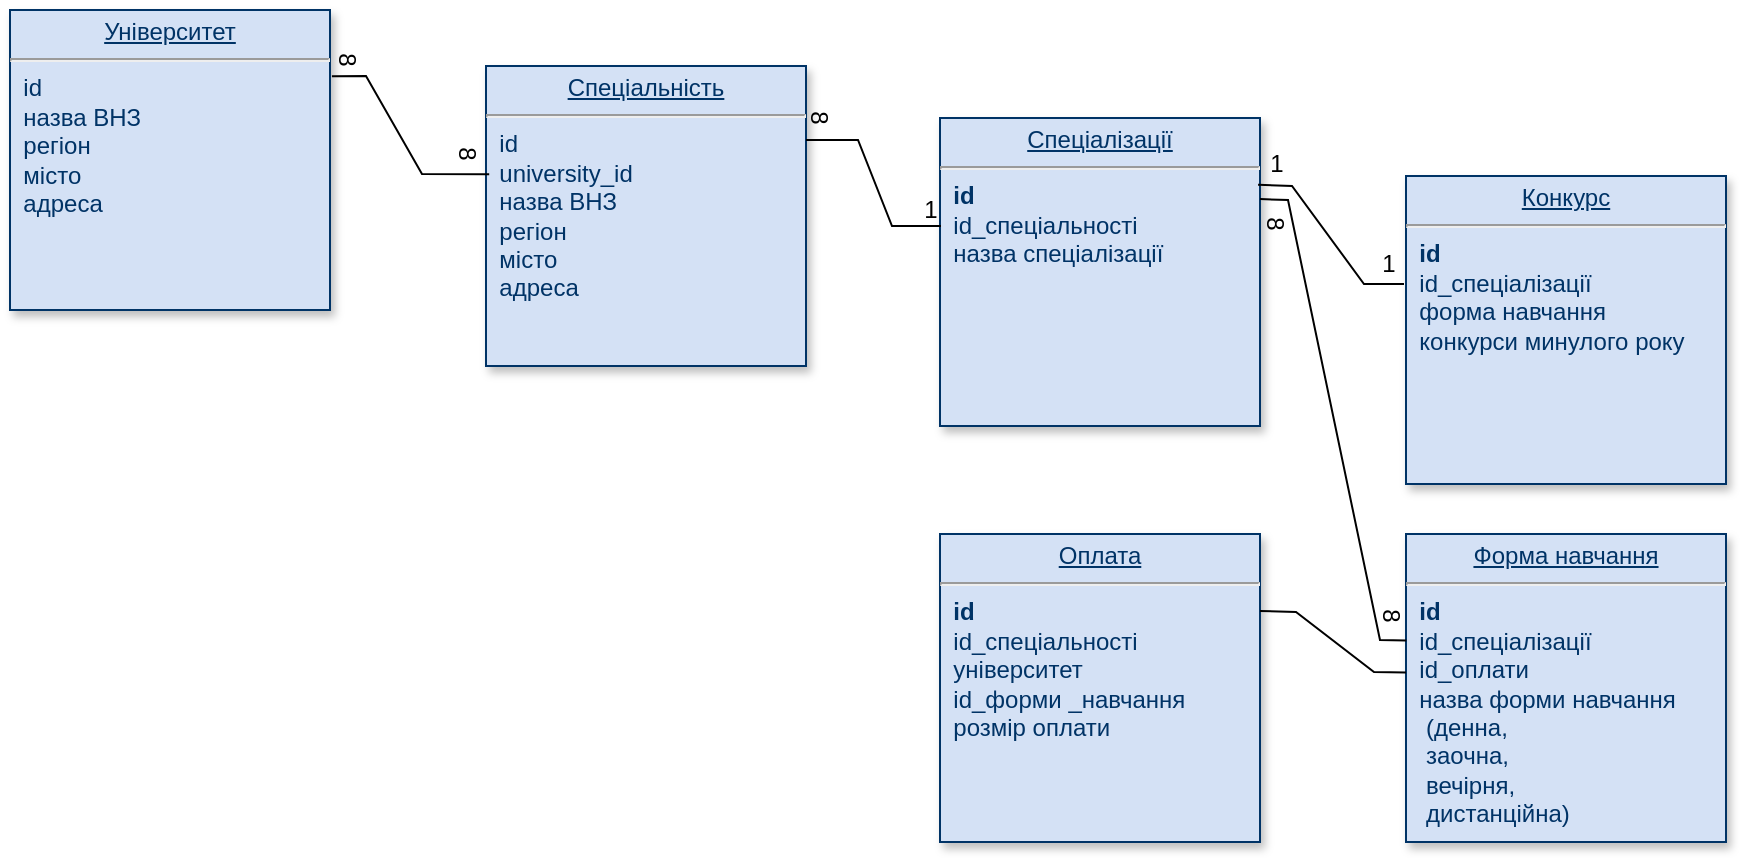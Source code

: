 <mxfile version="22.0.4" type="github">
  <diagram name="Page-1" id="efa7a0a1-bf9b-a30e-e6df-94a7791c09e9">
    <mxGraphModel dx="1543" dy="1092" grid="0" gridSize="10" guides="1" tooltips="1" connect="1" arrows="1" fold="1" page="0" pageScale="1" pageWidth="826" pageHeight="1169" background="none" math="0" shadow="0">
      <root>
        <mxCell id="0" />
        <mxCell id="1" parent="0" />
        <mxCell id="24" value="&lt;p style=&quot;margin: 0px; margin-top: 4px; text-align: center; text-decoration: underline;&quot;&gt;Університет&lt;/p&gt;&lt;hr&gt;&lt;span style=&quot;background-color: initial;&quot;&gt;&amp;nbsp;&amp;nbsp;&lt;/span&gt;id&lt;b&gt;&lt;br&gt;&lt;/b&gt;&lt;span style=&quot;background-color: initial;&quot;&gt;&amp;nbsp; назва ВНЗ&lt;/span&gt;&lt;br&gt;&lt;span style=&quot;background-color: initial;&quot;&gt;&amp;nbsp; регіон&lt;/span&gt;&lt;br&gt;&lt;span style=&quot;background-color: initial;&quot;&gt;&amp;nbsp; місто&lt;/span&gt;&lt;br&gt;&lt;div style=&quot;&quot;&gt;&lt;span style=&quot;background-color: initial;&quot;&gt;&amp;nbsp; адреса&lt;br&gt;&lt;/span&gt;&lt;/div&gt;" style="verticalAlign=top;align=left;overflow=fill;fontSize=12;fontFamily=Helvetica;html=1;strokeColor=#003366;shadow=1;fillColor=#D4E1F5;fontColor=#003366" parent="1" vertex="1">
          <mxGeometry x="-66.0" y="-135.0" width="160" height="150" as="geometry" />
        </mxCell>
        <mxCell id="h30Kpubxtcf0mwcJ9HK3-26" value="&lt;p style=&quot;margin: 0px; margin-top: 4px; text-align: center; text-decoration: underline;&quot;&gt;Конкурс&lt;/p&gt;&lt;hr&gt;&amp;nbsp; &lt;b&gt;id&lt;br&gt;&lt;/b&gt;&amp;nbsp; id_спеціалізації&lt;br&gt;&amp;nbsp;&amp;nbsp;форма навчання&lt;br&gt;&amp;nbsp;&amp;nbsp;конкурси минулого року" style="verticalAlign=top;align=left;overflow=fill;fontSize=12;fontFamily=Helvetica;html=1;strokeColor=#003366;shadow=1;fillColor=#D4E1F5;fontColor=#003366" parent="1" vertex="1">
          <mxGeometry x="632" y="-52" width="160" height="154" as="geometry" />
        </mxCell>
        <mxCell id="h30Kpubxtcf0mwcJ9HK3-27" value="&lt;p style=&quot;margin: 0px; margin-top: 4px; text-align: center; text-decoration: underline;&quot;&gt;Спеціалізації&lt;/p&gt;&lt;hr&gt;&amp;nbsp; &lt;b&gt;id&lt;/b&gt;&lt;br&gt;&amp;nbsp; id_спеціальності&lt;br&gt;&amp;nbsp;&amp;nbsp;назва спеціалізації" style="verticalAlign=top;align=left;overflow=fill;fontSize=12;fontFamily=Helvetica;html=1;strokeColor=#003366;shadow=1;fillColor=#D4E1F5;fontColor=#003366" parent="1" vertex="1">
          <mxGeometry x="399" y="-81" width="160" height="154" as="geometry" />
        </mxCell>
        <mxCell id="h30Kpubxtcf0mwcJ9HK3-30" value="&lt;p style=&quot;margin: 0px; margin-top: 4px; text-align: center; text-decoration: underline;&quot;&gt;&lt;/p&gt;&lt;div style=&quot;text-align: center;&quot;&gt;&lt;u&gt;Спеціальність&lt;/u&gt;&lt;/div&gt;&lt;hr&gt;&amp;nbsp; id&lt;br style=&quot;border-color: var(--border-color);&quot;&gt;&lt;span style=&quot;background-color: initial;&quot;&gt;&lt;b&gt;&amp;nbsp;&amp;nbsp;&lt;/b&gt;university_id&lt;/span&gt;&lt;b&gt;&lt;br&gt;&lt;/b&gt;&lt;span style=&quot;background-color: initial;&quot;&gt;&amp;nbsp; назва ВНЗ&lt;/span&gt;&lt;br&gt;&lt;span style=&quot;background-color: initial;&quot;&gt;&amp;nbsp; регіон&lt;/span&gt;&lt;br&gt;&lt;span style=&quot;background-color: initial;&quot;&gt;&amp;nbsp; місто&lt;/span&gt;&lt;br&gt;&lt;div style=&quot;&quot;&gt;&lt;span style=&quot;background-color: initial;&quot;&gt;&amp;nbsp; адреса&lt;br&gt;&lt;/span&gt;&lt;/div&gt;" style="verticalAlign=top;align=left;overflow=fill;fontSize=12;fontFamily=Helvetica;html=1;strokeColor=#003366;shadow=1;fillColor=#D4E1F5;fontColor=#003366" parent="1" vertex="1">
          <mxGeometry x="172.0" y="-107.0" width="160" height="150" as="geometry" />
        </mxCell>
        <mxCell id="h30Kpubxtcf0mwcJ9HK3-33" value="&lt;p style=&quot;margin: 0px; margin-top: 4px; text-align: center; text-decoration: underline;&quot;&gt;Оплата&lt;/p&gt;&lt;hr&gt;&amp;nbsp;&lt;b&gt;&amp;nbsp;id&lt;/b&gt;&lt;br&gt;&amp;nbsp; id_спеціальності&lt;br&gt;&amp;nbsp; університет&lt;br&gt;&amp;nbsp; id_форми _навчання&lt;br&gt;&amp;nbsp;&amp;nbsp;розмір оплати" style="verticalAlign=top;align=left;overflow=fill;fontSize=12;fontFamily=Helvetica;html=1;strokeColor=#003366;shadow=1;fillColor=#D4E1F5;fontColor=#003366" parent="1" vertex="1">
          <mxGeometry x="399" y="127" width="160" height="154" as="geometry" />
        </mxCell>
        <mxCell id="h30Kpubxtcf0mwcJ9HK3-46" value="&lt;p style=&quot;margin: 0px; margin-top: 4px; text-align: center; text-decoration: underline;&quot;&gt;Форма навчання&lt;/p&gt;&lt;hr&gt;&amp;nbsp; &lt;b&gt;id&lt;br&gt;&lt;/b&gt;&amp;nbsp; id_спеціалізації&lt;br&gt;&amp;nbsp; id_оплати&lt;br&gt;&amp;nbsp;&amp;nbsp;назва форми навчання &lt;br&gt;&amp;nbsp; &amp;nbsp;(денна, &lt;br&gt;&amp;nbsp; &amp;nbsp;заочна, &lt;br&gt;&amp;nbsp; &amp;nbsp;вечірня, &lt;br&gt;&amp;nbsp; &amp;nbsp;дистанційна)" style="verticalAlign=top;align=left;overflow=fill;fontSize=12;fontFamily=Helvetica;html=1;strokeColor=#003366;shadow=1;fillColor=#D4E1F5;fontColor=#003366" parent="1" vertex="1">
          <mxGeometry x="632" y="127" width="160" height="154" as="geometry" />
        </mxCell>
        <mxCell id="h30Kpubxtcf0mwcJ9HK3-47" value="" style="endArrow=none;html=1;rounded=0;entryX=0.01;entryY=0.361;entryDx=0;entryDy=0;entryPerimeter=0;exitX=1.006;exitY=0.221;exitDx=0;exitDy=0;exitPerimeter=0;" parent="1" source="24" target="h30Kpubxtcf0mwcJ9HK3-30" edge="1">
          <mxGeometry width="50" height="50" relative="1" as="geometry">
            <mxPoint x="79" y="-97" as="sourcePoint" />
            <mxPoint x="129" y="-147" as="targetPoint" />
            <Array as="points">
              <mxPoint x="112" y="-102" />
              <mxPoint x="140" y="-53" />
            </Array>
          </mxGeometry>
        </mxCell>
        <mxCell id="h30Kpubxtcf0mwcJ9HK3-48" value="" style="endArrow=none;html=1;rounded=0;entryX=0.003;entryY=0.351;entryDx=0;entryDy=0;entryPerimeter=0;" parent="1" target="h30Kpubxtcf0mwcJ9HK3-27" edge="1">
          <mxGeometry width="50" height="50" relative="1" as="geometry">
            <mxPoint x="332" y="-70" as="sourcePoint" />
            <mxPoint x="382" y="-120" as="targetPoint" />
            <Array as="points">
              <mxPoint x="358" y="-70" />
              <mxPoint x="375" y="-27" />
            </Array>
          </mxGeometry>
        </mxCell>
        <mxCell id="h30Kpubxtcf0mwcJ9HK3-50" value="" style="endArrow=none;html=1;rounded=0;exitX=0.994;exitY=0.217;exitDx=0;exitDy=0;exitPerimeter=0;" parent="1" edge="1" source="h30Kpubxtcf0mwcJ9HK3-27">
          <mxGeometry width="50" height="50" relative="1" as="geometry">
            <mxPoint x="559" y="-42" as="sourcePoint" />
            <mxPoint x="631" y="2" as="targetPoint" />
            <Array as="points">
              <mxPoint x="575" y="-47" />
              <mxPoint x="611" y="2" />
            </Array>
          </mxGeometry>
        </mxCell>
        <mxCell id="h30Kpubxtcf0mwcJ9HK3-51" value="" style="endArrow=none;html=1;rounded=0;entryX=0.001;entryY=0.346;entryDx=0;entryDy=0;entryPerimeter=0;" parent="1" target="h30Kpubxtcf0mwcJ9HK3-46" edge="1">
          <mxGeometry width="50" height="50" relative="1" as="geometry">
            <mxPoint x="559" y="-40.47" as="sourcePoint" />
            <mxPoint x="624" y="181" as="targetPoint" />
            <Array as="points">
              <mxPoint x="573" y="-40" />
              <mxPoint x="619" y="180" />
            </Array>
          </mxGeometry>
        </mxCell>
        <mxCell id="nWHhcUQHi-I-M8yqkg9C-25" value="8" style="text;html=1;align=center;verticalAlign=middle;resizable=0;points=[];autosize=1;strokeColor=none;fillColor=none;rotation=90;" vertex="1" parent="1">
          <mxGeometry x="90" y="-124" width="25" height="26" as="geometry" />
        </mxCell>
        <mxCell id="nWHhcUQHi-I-M8yqkg9C-26" value="8" style="text;html=1;align=center;verticalAlign=middle;resizable=0;points=[];autosize=1;strokeColor=none;fillColor=none;rotation=90;" vertex="1" parent="1">
          <mxGeometry x="150" y="-77" width="25" height="26" as="geometry" />
        </mxCell>
        <mxCell id="nWHhcUQHi-I-M8yqkg9C-31" value="1" style="text;html=1;align=center;verticalAlign=middle;resizable=0;points=[];autosize=1;strokeColor=none;fillColor=none;rotation=0;" vertex="1" parent="1">
          <mxGeometry x="610" y="-21" width="25" height="26" as="geometry" />
        </mxCell>
        <mxCell id="nWHhcUQHi-I-M8yqkg9C-33" value="8" style="text;html=1;align=center;verticalAlign=middle;resizable=0;points=[];autosize=1;strokeColor=none;fillColor=none;rotation=90;" vertex="1" parent="1">
          <mxGeometry x="326" y="-95" width="25" height="26" as="geometry" />
        </mxCell>
        <mxCell id="nWHhcUQHi-I-M8yqkg9C-34" value="1" style="text;html=1;align=center;verticalAlign=middle;resizable=0;points=[];autosize=1;strokeColor=none;fillColor=none;" vertex="1" parent="1">
          <mxGeometry x="381" y="-48" width="25" height="26" as="geometry" />
        </mxCell>
        <mxCell id="nWHhcUQHi-I-M8yqkg9C-38" value="" style="endArrow=none;html=1;rounded=0;entryX=1;entryY=0.25;entryDx=0;entryDy=0;exitX=0;exitY=0.45;exitDx=0;exitDy=0;exitPerimeter=0;" edge="1" parent="1" source="h30Kpubxtcf0mwcJ9HK3-46" target="h30Kpubxtcf0mwcJ9HK3-33">
          <mxGeometry width="50" height="50" relative="1" as="geometry">
            <mxPoint x="562" y="242" as="sourcePoint" />
            <mxPoint x="612" y="192" as="targetPoint" />
            <Array as="points">
              <mxPoint x="616" y="196" />
              <mxPoint x="577" y="166" />
            </Array>
          </mxGeometry>
        </mxCell>
        <mxCell id="nWHhcUQHi-I-M8yqkg9C-39" value="1" style="text;html=1;align=center;verticalAlign=middle;resizable=0;points=[];autosize=1;strokeColor=none;fillColor=none;" vertex="1" parent="1">
          <mxGeometry x="554" y="-71" width="25" height="26" as="geometry" />
        </mxCell>
        <mxCell id="nWHhcUQHi-I-M8yqkg9C-41" value="8" style="text;html=1;align=center;verticalAlign=middle;resizable=0;points=[];autosize=1;strokeColor=none;fillColor=none;rotation=90;" vertex="1" parent="1">
          <mxGeometry x="612" y="154" width="25" height="26" as="geometry" />
        </mxCell>
        <mxCell id="nWHhcUQHi-I-M8yqkg9C-42" value="8" style="text;html=1;align=center;verticalAlign=middle;resizable=0;points=[];autosize=1;strokeColor=none;fillColor=none;rotation=90;" vertex="1" parent="1">
          <mxGeometry x="554" y="-42" width="25" height="26" as="geometry" />
        </mxCell>
      </root>
    </mxGraphModel>
  </diagram>
</mxfile>
